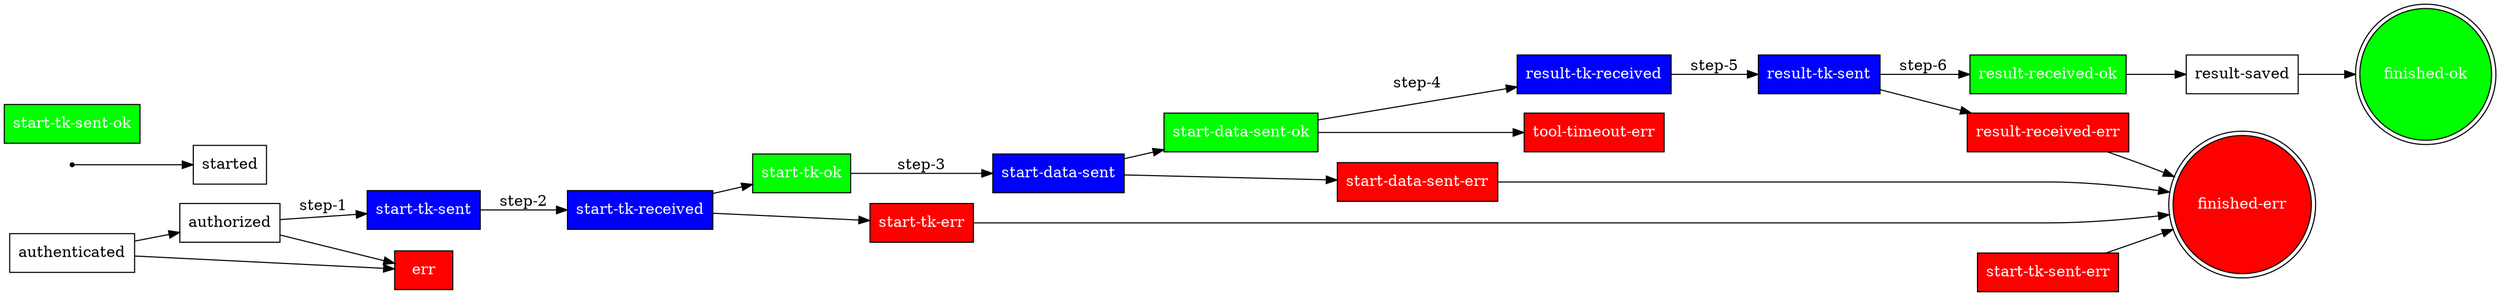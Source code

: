 digraph G {
    node [shape=box];
    rankdir = "LR";

        "result-received-ok" -> "result-saved";
        "authenticated" -> "authorized";
        "authenticated" -> "err";
        "result-saved" -> "finished-ok";
        "start-tk-sent" -> "start-tk-received" [label="step-2"];
        "initial" -> "started";
        "start-data-sent-err" -> "finished-err";
        "result-received-err" -> "finished-err";
        "start-data-sent-ok" -> "tool-timeout-err";
        "start-data-sent-ok" -> "result-tk-received" [label="step-4"];
        "start-tk-sent-err" -> "finished-err";
        "start-tk-err" -> "finished-err";
        "authorized" -> "start-tk-sent" [label="step-1"];
        "authorized" -> "err";
        "start-tk-received" -> "start-tk-ok";
        "start-tk-received" -> "start-tk-err";
        "result-tk-sent" -> "result-received-ok" [label="step-6"];
        "result-tk-sent" -> "result-received-err";
        "result-tk-received" -> "result-tk-sent" [label="step-5"];
        "start-tk-ok" -> "start-data-sent" [label="step-3"];
        "start-data-sent" -> "start-data-sent-ok";
        "start-data-sent" -> "start-data-sent-err";

        "start-tk-sent-ok" [fontcolor=white;style=filled;fillcolor=green];
        "start-tk-sent" [fontcolor=white;style=filled;fillcolor=blue];
        "initial" [shape=point];
        "finished-ok" [fontcolor=white;shape=doublecircle;style=filled;fillcolor=green];
        "finished-err" [fontcolor=white;shape=doublecircle;style=filled;fillcolor=red];
        "start-tk-err" [fontcolor=white;style=filled;fillcolor=red];
        "result-received-err" [fontcolor=white;style=filled;fillcolor=red];
        "start-tk-received" [fontcolor=white;style=filled;fillcolor=blue];
        "result-received-ok" [style=filled;fillcolor=green;fontcolor=white];
        "err" [fontcolor=white;style=filled;fillcolor=red];
        "tool-timeout-err" [fontcolor=white;style=filled;fillcolor=red];
        "start-data-sent-err" [fontcolor=white;style=filled;fillcolor=red];
        "start-data-sent-ok" [fontcolor=white;style=filled;fillcolor=green];
        "start-tk-sent-err" [fontcolor=white;style=filled;fillcolor=red];
        "result-tk-received" [fontcolor=white;style=filled;fillcolor=blue];
        "result-tk-sent" [fontcolor=white;style=filled;fillcolor=blue];
        "start-tk-ok" [fontcolor=white;style=filled;fillcolor=green];
        "start-data-sent" [fontcolor=white;style=filled;fillcolor=blue];
}
